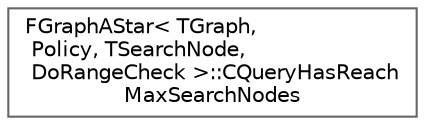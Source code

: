 digraph "Graphical Class Hierarchy"
{
 // INTERACTIVE_SVG=YES
 // LATEX_PDF_SIZE
  bgcolor="transparent";
  edge [fontname=Helvetica,fontsize=10,labelfontname=Helvetica,labelfontsize=10];
  node [fontname=Helvetica,fontsize=10,shape=box,height=0.2,width=0.4];
  rankdir="LR";
  Node0 [id="Node000000",label="FGraphAStar\< TGraph,\l Policy, TSearchNode,\l DoRangeCheck \>::CQueryHasReach\lMaxSearchNodes",height=0.2,width=0.4,color="grey40", fillcolor="white", style="filled",URL="$dd/d2b/structFGraphAStar_1_1CQueryHasReachMaxSearchNodes.html",tooltip=" "];
}
